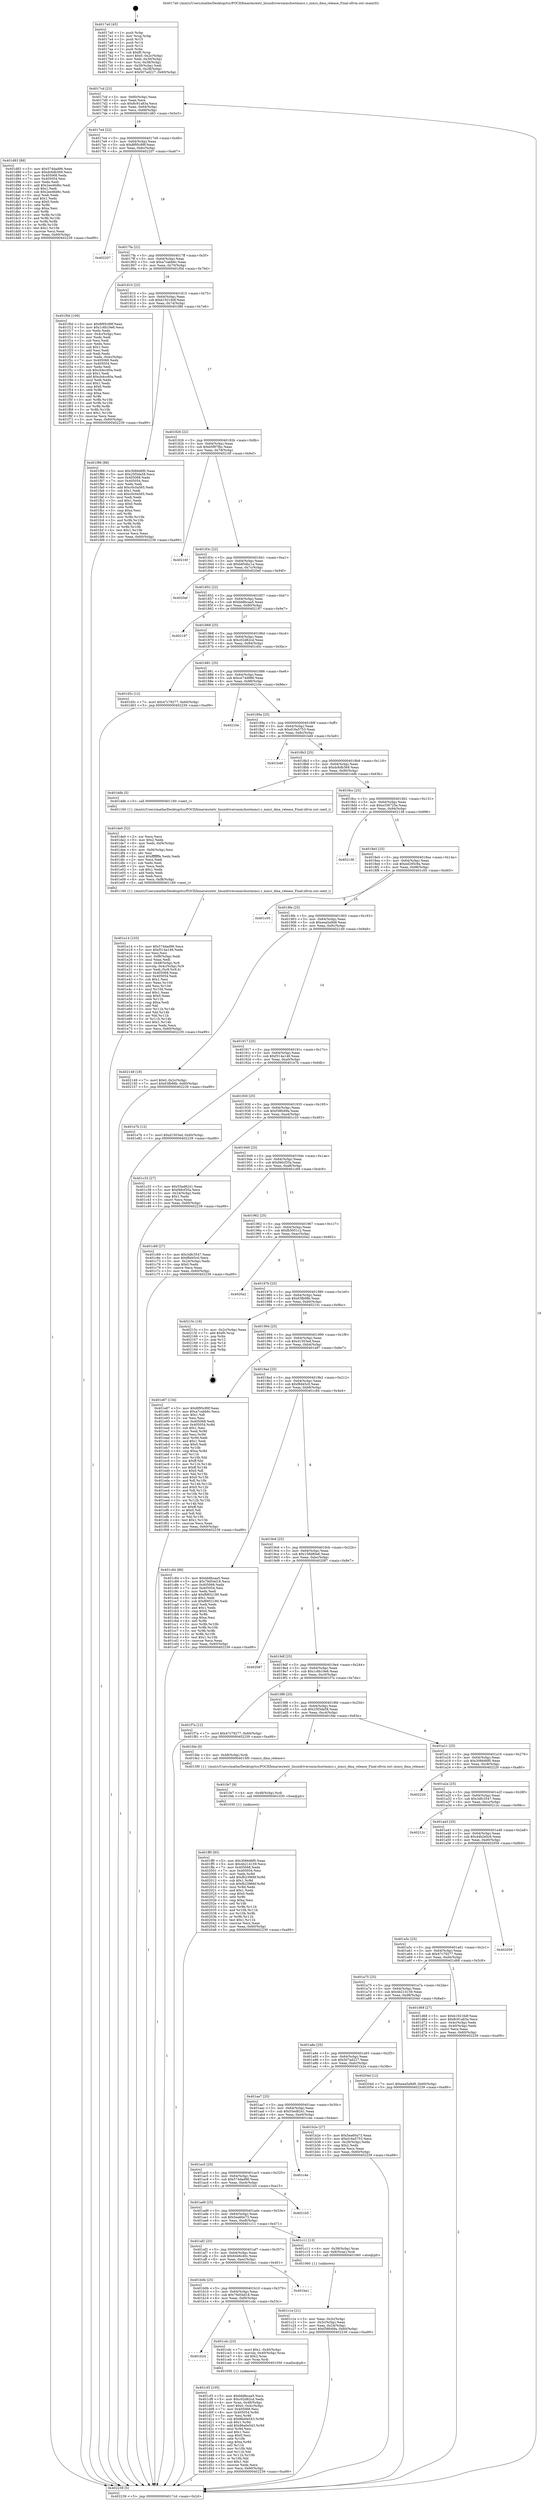 digraph "0x4017a0" {
  label = "0x4017a0 (/mnt/c/Users/mathe/Desktop/tcc/POCII/binaries/extr_linuxdriversmmchostmmci.c_mmci_dma_release_Final-ollvm.out::main(0))"
  labelloc = "t"
  node[shape=record]

  Entry [label="",width=0.3,height=0.3,shape=circle,fillcolor=black,style=filled]
  "0x4017cd" [label="{
     0x4017cd [23]\l
     | [instrs]\l
     &nbsp;&nbsp;0x4017cd \<+3\>: mov -0x60(%rbp),%eax\l
     &nbsp;&nbsp;0x4017d0 \<+2\>: mov %eax,%ecx\l
     &nbsp;&nbsp;0x4017d2 \<+6\>: sub $0x8c91a83a,%ecx\l
     &nbsp;&nbsp;0x4017d8 \<+3\>: mov %eax,-0x64(%rbp)\l
     &nbsp;&nbsp;0x4017db \<+3\>: mov %ecx,-0x68(%rbp)\l
     &nbsp;&nbsp;0x4017de \<+6\>: je 0000000000401d83 \<main+0x5e3\>\l
  }"]
  "0x401d83" [label="{
     0x401d83 [88]\l
     | [instrs]\l
     &nbsp;&nbsp;0x401d83 \<+5\>: mov $0x574dad96,%eax\l
     &nbsp;&nbsp;0x401d88 \<+5\>: mov $0xdc6db369,%ecx\l
     &nbsp;&nbsp;0x401d8d \<+7\>: mov 0x405068,%edx\l
     &nbsp;&nbsp;0x401d94 \<+7\>: mov 0x405054,%esi\l
     &nbsp;&nbsp;0x401d9b \<+2\>: mov %edx,%edi\l
     &nbsp;&nbsp;0x401d9d \<+6\>: add $0x2ee46d6c,%edi\l
     &nbsp;&nbsp;0x401da3 \<+3\>: sub $0x1,%edi\l
     &nbsp;&nbsp;0x401da6 \<+6\>: sub $0x2ee46d6c,%edi\l
     &nbsp;&nbsp;0x401dac \<+3\>: imul %edi,%edx\l
     &nbsp;&nbsp;0x401daf \<+3\>: and $0x1,%edx\l
     &nbsp;&nbsp;0x401db2 \<+3\>: cmp $0x0,%edx\l
     &nbsp;&nbsp;0x401db5 \<+4\>: sete %r8b\l
     &nbsp;&nbsp;0x401db9 \<+3\>: cmp $0xa,%esi\l
     &nbsp;&nbsp;0x401dbc \<+4\>: setl %r9b\l
     &nbsp;&nbsp;0x401dc0 \<+3\>: mov %r8b,%r10b\l
     &nbsp;&nbsp;0x401dc3 \<+3\>: and %r9b,%r10b\l
     &nbsp;&nbsp;0x401dc6 \<+3\>: xor %r9b,%r8b\l
     &nbsp;&nbsp;0x401dc9 \<+3\>: or %r8b,%r10b\l
     &nbsp;&nbsp;0x401dcc \<+4\>: test $0x1,%r10b\l
     &nbsp;&nbsp;0x401dd0 \<+3\>: cmovne %ecx,%eax\l
     &nbsp;&nbsp;0x401dd3 \<+3\>: mov %eax,-0x60(%rbp)\l
     &nbsp;&nbsp;0x401dd6 \<+5\>: jmp 0000000000402239 \<main+0xa99\>\l
  }"]
  "0x4017e4" [label="{
     0x4017e4 [22]\l
     | [instrs]\l
     &nbsp;&nbsp;0x4017e4 \<+5\>: jmp 00000000004017e9 \<main+0x49\>\l
     &nbsp;&nbsp;0x4017e9 \<+3\>: mov -0x64(%rbp),%eax\l
     &nbsp;&nbsp;0x4017ec \<+5\>: sub $0x8f95c89f,%eax\l
     &nbsp;&nbsp;0x4017f1 \<+3\>: mov %eax,-0x6c(%rbp)\l
     &nbsp;&nbsp;0x4017f4 \<+6\>: je 0000000000402207 \<main+0xa67\>\l
  }"]
  Exit [label="",width=0.3,height=0.3,shape=circle,fillcolor=black,style=filled,peripheries=2]
  "0x402207" [label="{
     0x402207\l
  }", style=dashed]
  "0x4017fa" [label="{
     0x4017fa [22]\l
     | [instrs]\l
     &nbsp;&nbsp;0x4017fa \<+5\>: jmp 00000000004017ff \<main+0x5f\>\l
     &nbsp;&nbsp;0x4017ff \<+3\>: mov -0x64(%rbp),%eax\l
     &nbsp;&nbsp;0x401802 \<+5\>: sub $0xa7cabb6c,%eax\l
     &nbsp;&nbsp;0x401807 \<+3\>: mov %eax,-0x70(%rbp)\l
     &nbsp;&nbsp;0x40180a \<+6\>: je 0000000000401f0d \<main+0x76d\>\l
  }"]
  "0x401ff0" [label="{
     0x401ff0 [93]\l
     | [instrs]\l
     &nbsp;&nbsp;0x401ff0 \<+5\>: mov $0x3066d6f0,%eax\l
     &nbsp;&nbsp;0x401ff5 \<+5\>: mov $0x4b214159,%ecx\l
     &nbsp;&nbsp;0x401ffa \<+7\>: mov 0x405068,%edx\l
     &nbsp;&nbsp;0x402001 \<+7\>: mov 0x405054,%esi\l
     &nbsp;&nbsp;0x402008 \<+3\>: mov %edx,%r8d\l
     &nbsp;&nbsp;0x40200b \<+7\>: add $0xfb23966f,%r8d\l
     &nbsp;&nbsp;0x402012 \<+4\>: sub $0x1,%r8d\l
     &nbsp;&nbsp;0x402016 \<+7\>: sub $0xfb23966f,%r8d\l
     &nbsp;&nbsp;0x40201d \<+4\>: imul %r8d,%edx\l
     &nbsp;&nbsp;0x402021 \<+3\>: and $0x1,%edx\l
     &nbsp;&nbsp;0x402024 \<+3\>: cmp $0x0,%edx\l
     &nbsp;&nbsp;0x402027 \<+4\>: sete %r9b\l
     &nbsp;&nbsp;0x40202b \<+3\>: cmp $0xa,%esi\l
     &nbsp;&nbsp;0x40202e \<+4\>: setl %r10b\l
     &nbsp;&nbsp;0x402032 \<+3\>: mov %r9b,%r11b\l
     &nbsp;&nbsp;0x402035 \<+3\>: and %r10b,%r11b\l
     &nbsp;&nbsp;0x402038 \<+3\>: xor %r10b,%r9b\l
     &nbsp;&nbsp;0x40203b \<+3\>: or %r9b,%r11b\l
     &nbsp;&nbsp;0x40203e \<+4\>: test $0x1,%r11b\l
     &nbsp;&nbsp;0x402042 \<+3\>: cmovne %ecx,%eax\l
     &nbsp;&nbsp;0x402045 \<+3\>: mov %eax,-0x60(%rbp)\l
     &nbsp;&nbsp;0x402048 \<+5\>: jmp 0000000000402239 \<main+0xa99\>\l
  }"]
  "0x401f0d" [label="{
     0x401f0d [109]\l
     | [instrs]\l
     &nbsp;&nbsp;0x401f0d \<+5\>: mov $0x8f95c89f,%eax\l
     &nbsp;&nbsp;0x401f12 \<+5\>: mov $0x1c6b19e6,%ecx\l
     &nbsp;&nbsp;0x401f17 \<+2\>: xor %edx,%edx\l
     &nbsp;&nbsp;0x401f19 \<+3\>: mov -0x4c(%rbp),%esi\l
     &nbsp;&nbsp;0x401f1c \<+2\>: mov %edx,%edi\l
     &nbsp;&nbsp;0x401f1e \<+2\>: sub %esi,%edi\l
     &nbsp;&nbsp;0x401f20 \<+2\>: mov %edx,%esi\l
     &nbsp;&nbsp;0x401f22 \<+3\>: sub $0x1,%esi\l
     &nbsp;&nbsp;0x401f25 \<+2\>: add %esi,%edi\l
     &nbsp;&nbsp;0x401f27 \<+2\>: sub %edi,%edx\l
     &nbsp;&nbsp;0x401f29 \<+3\>: mov %edx,-0x4c(%rbp)\l
     &nbsp;&nbsp;0x401f2c \<+7\>: mov 0x405068,%edx\l
     &nbsp;&nbsp;0x401f33 \<+7\>: mov 0x405054,%esi\l
     &nbsp;&nbsp;0x401f3a \<+2\>: mov %edx,%edi\l
     &nbsp;&nbsp;0x401f3c \<+6\>: sub $0xcb4cc60a,%edi\l
     &nbsp;&nbsp;0x401f42 \<+3\>: sub $0x1,%edi\l
     &nbsp;&nbsp;0x401f45 \<+6\>: add $0xcb4cc60a,%edi\l
     &nbsp;&nbsp;0x401f4b \<+3\>: imul %edi,%edx\l
     &nbsp;&nbsp;0x401f4e \<+3\>: and $0x1,%edx\l
     &nbsp;&nbsp;0x401f51 \<+3\>: cmp $0x0,%edx\l
     &nbsp;&nbsp;0x401f54 \<+4\>: sete %r8b\l
     &nbsp;&nbsp;0x401f58 \<+3\>: cmp $0xa,%esi\l
     &nbsp;&nbsp;0x401f5b \<+4\>: setl %r9b\l
     &nbsp;&nbsp;0x401f5f \<+3\>: mov %r8b,%r10b\l
     &nbsp;&nbsp;0x401f62 \<+3\>: and %r9b,%r10b\l
     &nbsp;&nbsp;0x401f65 \<+3\>: xor %r9b,%r8b\l
     &nbsp;&nbsp;0x401f68 \<+3\>: or %r8b,%r10b\l
     &nbsp;&nbsp;0x401f6b \<+4\>: test $0x1,%r10b\l
     &nbsp;&nbsp;0x401f6f \<+3\>: cmovne %ecx,%eax\l
     &nbsp;&nbsp;0x401f72 \<+3\>: mov %eax,-0x60(%rbp)\l
     &nbsp;&nbsp;0x401f75 \<+5\>: jmp 0000000000402239 \<main+0xa99\>\l
  }"]
  "0x401810" [label="{
     0x401810 [22]\l
     | [instrs]\l
     &nbsp;&nbsp;0x401810 \<+5\>: jmp 0000000000401815 \<main+0x75\>\l
     &nbsp;&nbsp;0x401815 \<+3\>: mov -0x64(%rbp),%eax\l
     &nbsp;&nbsp;0x401818 \<+5\>: sub $0xb19216df,%eax\l
     &nbsp;&nbsp;0x40181d \<+3\>: mov %eax,-0x74(%rbp)\l
     &nbsp;&nbsp;0x401820 \<+6\>: je 0000000000401f86 \<main+0x7e6\>\l
  }"]
  "0x401fe7" [label="{
     0x401fe7 [9]\l
     | [instrs]\l
     &nbsp;&nbsp;0x401fe7 \<+4\>: mov -0x48(%rbp),%rdi\l
     &nbsp;&nbsp;0x401feb \<+5\>: call 0000000000401030 \<free@plt\>\l
     | [calls]\l
     &nbsp;&nbsp;0x401030 \{1\} (unknown)\l
  }"]
  "0x401f86" [label="{
     0x401f86 [88]\l
     | [instrs]\l
     &nbsp;&nbsp;0x401f86 \<+5\>: mov $0x3066d6f0,%eax\l
     &nbsp;&nbsp;0x401f8b \<+5\>: mov $0x25f3da58,%ecx\l
     &nbsp;&nbsp;0x401f90 \<+7\>: mov 0x405068,%edx\l
     &nbsp;&nbsp;0x401f97 \<+7\>: mov 0x405054,%esi\l
     &nbsp;&nbsp;0x401f9e \<+2\>: mov %edx,%edi\l
     &nbsp;&nbsp;0x401fa0 \<+6\>: add $0xc0c0a565,%edi\l
     &nbsp;&nbsp;0x401fa6 \<+3\>: sub $0x1,%edi\l
     &nbsp;&nbsp;0x401fa9 \<+6\>: sub $0xc0c0a565,%edi\l
     &nbsp;&nbsp;0x401faf \<+3\>: imul %edi,%edx\l
     &nbsp;&nbsp;0x401fb2 \<+3\>: and $0x1,%edx\l
     &nbsp;&nbsp;0x401fb5 \<+3\>: cmp $0x0,%edx\l
     &nbsp;&nbsp;0x401fb8 \<+4\>: sete %r8b\l
     &nbsp;&nbsp;0x401fbc \<+3\>: cmp $0xa,%esi\l
     &nbsp;&nbsp;0x401fbf \<+4\>: setl %r9b\l
     &nbsp;&nbsp;0x401fc3 \<+3\>: mov %r8b,%r10b\l
     &nbsp;&nbsp;0x401fc6 \<+3\>: and %r9b,%r10b\l
     &nbsp;&nbsp;0x401fc9 \<+3\>: xor %r9b,%r8b\l
     &nbsp;&nbsp;0x401fcc \<+3\>: or %r8b,%r10b\l
     &nbsp;&nbsp;0x401fcf \<+4\>: test $0x1,%r10b\l
     &nbsp;&nbsp;0x401fd3 \<+3\>: cmovne %ecx,%eax\l
     &nbsp;&nbsp;0x401fd6 \<+3\>: mov %eax,-0x60(%rbp)\l
     &nbsp;&nbsp;0x401fd9 \<+5\>: jmp 0000000000402239 \<main+0xa99\>\l
  }"]
  "0x401826" [label="{
     0x401826 [22]\l
     | [instrs]\l
     &nbsp;&nbsp;0x401826 \<+5\>: jmp 000000000040182b \<main+0x8b\>\l
     &nbsp;&nbsp;0x40182b \<+3\>: mov -0x64(%rbp),%eax\l
     &nbsp;&nbsp;0x40182e \<+5\>: sub $0xb5f97fbc,%eax\l
     &nbsp;&nbsp;0x401833 \<+3\>: mov %eax,-0x78(%rbp)\l
     &nbsp;&nbsp;0x401836 \<+6\>: je 000000000040216f \<main+0x9cf\>\l
  }"]
  "0x401e14" [label="{
     0x401e14 [103]\l
     | [instrs]\l
     &nbsp;&nbsp;0x401e14 \<+5\>: mov $0x574dad96,%ecx\l
     &nbsp;&nbsp;0x401e19 \<+5\>: mov $0xf314a146,%edx\l
     &nbsp;&nbsp;0x401e1e \<+2\>: xor %esi,%esi\l
     &nbsp;&nbsp;0x401e20 \<+6\>: mov -0xf8(%rbp),%edi\l
     &nbsp;&nbsp;0x401e26 \<+3\>: imul %eax,%edi\l
     &nbsp;&nbsp;0x401e29 \<+4\>: mov -0x48(%rbp),%r8\l
     &nbsp;&nbsp;0x401e2d \<+4\>: movslq -0x4c(%rbp),%r9\l
     &nbsp;&nbsp;0x401e31 \<+4\>: mov %edi,(%r8,%r9,4)\l
     &nbsp;&nbsp;0x401e35 \<+7\>: mov 0x405068,%eax\l
     &nbsp;&nbsp;0x401e3c \<+7\>: mov 0x405054,%edi\l
     &nbsp;&nbsp;0x401e43 \<+3\>: sub $0x1,%esi\l
     &nbsp;&nbsp;0x401e46 \<+3\>: mov %eax,%r10d\l
     &nbsp;&nbsp;0x401e49 \<+3\>: add %esi,%r10d\l
     &nbsp;&nbsp;0x401e4c \<+4\>: imul %r10d,%eax\l
     &nbsp;&nbsp;0x401e50 \<+3\>: and $0x1,%eax\l
     &nbsp;&nbsp;0x401e53 \<+3\>: cmp $0x0,%eax\l
     &nbsp;&nbsp;0x401e56 \<+4\>: sete %r11b\l
     &nbsp;&nbsp;0x401e5a \<+3\>: cmp $0xa,%edi\l
     &nbsp;&nbsp;0x401e5d \<+3\>: setl %bl\l
     &nbsp;&nbsp;0x401e60 \<+3\>: mov %r11b,%r14b\l
     &nbsp;&nbsp;0x401e63 \<+3\>: and %bl,%r14b\l
     &nbsp;&nbsp;0x401e66 \<+3\>: xor %bl,%r11b\l
     &nbsp;&nbsp;0x401e69 \<+3\>: or %r11b,%r14b\l
     &nbsp;&nbsp;0x401e6c \<+4\>: test $0x1,%r14b\l
     &nbsp;&nbsp;0x401e70 \<+3\>: cmovne %edx,%ecx\l
     &nbsp;&nbsp;0x401e73 \<+3\>: mov %ecx,-0x60(%rbp)\l
     &nbsp;&nbsp;0x401e76 \<+5\>: jmp 0000000000402239 \<main+0xa99\>\l
  }"]
  "0x40216f" [label="{
     0x40216f\l
  }", style=dashed]
  "0x40183c" [label="{
     0x40183c [22]\l
     | [instrs]\l
     &nbsp;&nbsp;0x40183c \<+5\>: jmp 0000000000401841 \<main+0xa1\>\l
     &nbsp;&nbsp;0x401841 \<+3\>: mov -0x64(%rbp),%eax\l
     &nbsp;&nbsp;0x401844 \<+5\>: sub $0xb854bc1a,%eax\l
     &nbsp;&nbsp;0x401849 \<+3\>: mov %eax,-0x7c(%rbp)\l
     &nbsp;&nbsp;0x40184c \<+6\>: je 00000000004020ef \<main+0x94f\>\l
  }"]
  "0x401de0" [label="{
     0x401de0 [52]\l
     | [instrs]\l
     &nbsp;&nbsp;0x401de0 \<+2\>: xor %ecx,%ecx\l
     &nbsp;&nbsp;0x401de2 \<+5\>: mov $0x2,%edx\l
     &nbsp;&nbsp;0x401de7 \<+6\>: mov %edx,-0xf4(%rbp)\l
     &nbsp;&nbsp;0x401ded \<+1\>: cltd\l
     &nbsp;&nbsp;0x401dee \<+6\>: mov -0xf4(%rbp),%esi\l
     &nbsp;&nbsp;0x401df4 \<+2\>: idiv %esi\l
     &nbsp;&nbsp;0x401df6 \<+6\>: imul $0xfffffffe,%edx,%edx\l
     &nbsp;&nbsp;0x401dfc \<+2\>: mov %ecx,%edi\l
     &nbsp;&nbsp;0x401dfe \<+2\>: sub %edx,%edi\l
     &nbsp;&nbsp;0x401e00 \<+2\>: mov %ecx,%edx\l
     &nbsp;&nbsp;0x401e02 \<+3\>: sub $0x1,%edx\l
     &nbsp;&nbsp;0x401e05 \<+2\>: add %edx,%edi\l
     &nbsp;&nbsp;0x401e07 \<+2\>: sub %edi,%ecx\l
     &nbsp;&nbsp;0x401e09 \<+6\>: mov %ecx,-0xf8(%rbp)\l
     &nbsp;&nbsp;0x401e0f \<+5\>: call 0000000000401160 \<next_i\>\l
     | [calls]\l
     &nbsp;&nbsp;0x401160 \{1\} (/mnt/c/Users/mathe/Desktop/tcc/POCII/binaries/extr_linuxdriversmmchostmmci.c_mmci_dma_release_Final-ollvm.out::next_i)\l
  }"]
  "0x4020ef" [label="{
     0x4020ef\l
  }", style=dashed]
  "0x401852" [label="{
     0x401852 [22]\l
     | [instrs]\l
     &nbsp;&nbsp;0x401852 \<+5\>: jmp 0000000000401857 \<main+0xb7\>\l
     &nbsp;&nbsp;0x401857 \<+3\>: mov -0x64(%rbp),%eax\l
     &nbsp;&nbsp;0x40185a \<+5\>: sub $0xbb8bcaa5,%eax\l
     &nbsp;&nbsp;0x40185f \<+3\>: mov %eax,-0x80(%rbp)\l
     &nbsp;&nbsp;0x401862 \<+6\>: je 0000000000402187 \<main+0x9e7\>\l
  }"]
  "0x401cf3" [label="{
     0x401cf3 [105]\l
     | [instrs]\l
     &nbsp;&nbsp;0x401cf3 \<+5\>: mov $0xbb8bcaa5,%ecx\l
     &nbsp;&nbsp;0x401cf8 \<+5\>: mov $0xc02d82cd,%edx\l
     &nbsp;&nbsp;0x401cfd \<+4\>: mov %rax,-0x48(%rbp)\l
     &nbsp;&nbsp;0x401d01 \<+7\>: movl $0x0,-0x4c(%rbp)\l
     &nbsp;&nbsp;0x401d08 \<+7\>: mov 0x405068,%esi\l
     &nbsp;&nbsp;0x401d0f \<+8\>: mov 0x405054,%r8d\l
     &nbsp;&nbsp;0x401d17 \<+3\>: mov %esi,%r9d\l
     &nbsp;&nbsp;0x401d1a \<+7\>: sub $0x86a0e543,%r9d\l
     &nbsp;&nbsp;0x401d21 \<+4\>: sub $0x1,%r9d\l
     &nbsp;&nbsp;0x401d25 \<+7\>: add $0x86a0e543,%r9d\l
     &nbsp;&nbsp;0x401d2c \<+4\>: imul %r9d,%esi\l
     &nbsp;&nbsp;0x401d30 \<+3\>: and $0x1,%esi\l
     &nbsp;&nbsp;0x401d33 \<+3\>: cmp $0x0,%esi\l
     &nbsp;&nbsp;0x401d36 \<+4\>: sete %r10b\l
     &nbsp;&nbsp;0x401d3a \<+4\>: cmp $0xa,%r8d\l
     &nbsp;&nbsp;0x401d3e \<+4\>: setl %r11b\l
     &nbsp;&nbsp;0x401d42 \<+3\>: mov %r10b,%bl\l
     &nbsp;&nbsp;0x401d45 \<+3\>: and %r11b,%bl\l
     &nbsp;&nbsp;0x401d48 \<+3\>: xor %r11b,%r10b\l
     &nbsp;&nbsp;0x401d4b \<+3\>: or %r10b,%bl\l
     &nbsp;&nbsp;0x401d4e \<+3\>: test $0x1,%bl\l
     &nbsp;&nbsp;0x401d51 \<+3\>: cmovne %edx,%ecx\l
     &nbsp;&nbsp;0x401d54 \<+3\>: mov %ecx,-0x60(%rbp)\l
     &nbsp;&nbsp;0x401d57 \<+5\>: jmp 0000000000402239 \<main+0xa99\>\l
  }"]
  "0x402187" [label="{
     0x402187\l
  }", style=dashed]
  "0x401868" [label="{
     0x401868 [25]\l
     | [instrs]\l
     &nbsp;&nbsp;0x401868 \<+5\>: jmp 000000000040186d \<main+0xcd\>\l
     &nbsp;&nbsp;0x40186d \<+3\>: mov -0x64(%rbp),%eax\l
     &nbsp;&nbsp;0x401870 \<+5\>: sub $0xc02d82cd,%eax\l
     &nbsp;&nbsp;0x401875 \<+6\>: mov %eax,-0x84(%rbp)\l
     &nbsp;&nbsp;0x40187b \<+6\>: je 0000000000401d5c \<main+0x5bc\>\l
  }"]
  "0x401b24" [label="{
     0x401b24\l
  }", style=dashed]
  "0x401d5c" [label="{
     0x401d5c [12]\l
     | [instrs]\l
     &nbsp;&nbsp;0x401d5c \<+7\>: movl $0x47c79277,-0x60(%rbp)\l
     &nbsp;&nbsp;0x401d63 \<+5\>: jmp 0000000000402239 \<main+0xa99\>\l
  }"]
  "0x401881" [label="{
     0x401881 [25]\l
     | [instrs]\l
     &nbsp;&nbsp;0x401881 \<+5\>: jmp 0000000000401886 \<main+0xe6\>\l
     &nbsp;&nbsp;0x401886 \<+3\>: mov -0x64(%rbp),%eax\l
     &nbsp;&nbsp;0x401889 \<+5\>: sub $0xce74d986,%eax\l
     &nbsp;&nbsp;0x40188e \<+6\>: mov %eax,-0x88(%rbp)\l
     &nbsp;&nbsp;0x401894 \<+6\>: je 000000000040210e \<main+0x96e\>\l
  }"]
  "0x401cdc" [label="{
     0x401cdc [23]\l
     | [instrs]\l
     &nbsp;&nbsp;0x401cdc \<+7\>: movl $0x1,-0x40(%rbp)\l
     &nbsp;&nbsp;0x401ce3 \<+4\>: movslq -0x40(%rbp),%rax\l
     &nbsp;&nbsp;0x401ce7 \<+4\>: shl $0x2,%rax\l
     &nbsp;&nbsp;0x401ceb \<+3\>: mov %rax,%rdi\l
     &nbsp;&nbsp;0x401cee \<+5\>: call 0000000000401050 \<malloc@plt\>\l
     | [calls]\l
     &nbsp;&nbsp;0x401050 \{1\} (unknown)\l
  }"]
  "0x40210e" [label="{
     0x40210e\l
  }", style=dashed]
  "0x40189a" [label="{
     0x40189a [25]\l
     | [instrs]\l
     &nbsp;&nbsp;0x40189a \<+5\>: jmp 000000000040189f \<main+0xff\>\l
     &nbsp;&nbsp;0x40189f \<+3\>: mov -0x64(%rbp),%eax\l
     &nbsp;&nbsp;0x4018a2 \<+5\>: sub $0xd16a5753,%eax\l
     &nbsp;&nbsp;0x4018a7 \<+6\>: mov %eax,-0x8c(%rbp)\l
     &nbsp;&nbsp;0x4018ad \<+6\>: je 0000000000401b49 \<main+0x3a9\>\l
  }"]
  "0x401b0b" [label="{
     0x401b0b [25]\l
     | [instrs]\l
     &nbsp;&nbsp;0x401b0b \<+5\>: jmp 0000000000401b10 \<main+0x370\>\l
     &nbsp;&nbsp;0x401b10 \<+3\>: mov -0x64(%rbp),%eax\l
     &nbsp;&nbsp;0x401b13 \<+5\>: sub $0x79d54d18,%eax\l
     &nbsp;&nbsp;0x401b18 \<+6\>: mov %eax,-0xf0(%rbp)\l
     &nbsp;&nbsp;0x401b1e \<+6\>: je 0000000000401cdc \<main+0x53c\>\l
  }"]
  "0x401b49" [label="{
     0x401b49\l
  }", style=dashed]
  "0x4018b3" [label="{
     0x4018b3 [25]\l
     | [instrs]\l
     &nbsp;&nbsp;0x4018b3 \<+5\>: jmp 00000000004018b8 \<main+0x118\>\l
     &nbsp;&nbsp;0x4018b8 \<+3\>: mov -0x64(%rbp),%eax\l
     &nbsp;&nbsp;0x4018bb \<+5\>: sub $0xdc6db369,%eax\l
     &nbsp;&nbsp;0x4018c0 \<+6\>: mov %eax,-0x90(%rbp)\l
     &nbsp;&nbsp;0x4018c6 \<+6\>: je 0000000000401ddb \<main+0x63b\>\l
  }"]
  "0x401ba1" [label="{
     0x401ba1\l
  }", style=dashed]
  "0x401ddb" [label="{
     0x401ddb [5]\l
     | [instrs]\l
     &nbsp;&nbsp;0x401ddb \<+5\>: call 0000000000401160 \<next_i\>\l
     | [calls]\l
     &nbsp;&nbsp;0x401160 \{1\} (/mnt/c/Users/mathe/Desktop/tcc/POCII/binaries/extr_linuxdriversmmchostmmci.c_mmci_dma_release_Final-ollvm.out::next_i)\l
  }"]
  "0x4018cc" [label="{
     0x4018cc [25]\l
     | [instrs]\l
     &nbsp;&nbsp;0x4018cc \<+5\>: jmp 00000000004018d1 \<main+0x131\>\l
     &nbsp;&nbsp;0x4018d1 \<+3\>: mov -0x64(%rbp),%eax\l
     &nbsp;&nbsp;0x4018d4 \<+5\>: sub $0xe336725e,%eax\l
     &nbsp;&nbsp;0x4018d9 \<+6\>: mov %eax,-0x94(%rbp)\l
     &nbsp;&nbsp;0x4018df \<+6\>: je 0000000000402138 \<main+0x998\>\l
  }"]
  "0x401c1e" [label="{
     0x401c1e [21]\l
     | [instrs]\l
     &nbsp;&nbsp;0x401c1e \<+3\>: mov %eax,-0x3c(%rbp)\l
     &nbsp;&nbsp;0x401c21 \<+3\>: mov -0x3c(%rbp),%eax\l
     &nbsp;&nbsp;0x401c24 \<+3\>: mov %eax,-0x24(%rbp)\l
     &nbsp;&nbsp;0x401c27 \<+7\>: movl $0xf38fc69a,-0x60(%rbp)\l
     &nbsp;&nbsp;0x401c2e \<+5\>: jmp 0000000000402239 \<main+0xa99\>\l
  }"]
  "0x402138" [label="{
     0x402138\l
  }", style=dashed]
  "0x4018e5" [label="{
     0x4018e5 [25]\l
     | [instrs]\l
     &nbsp;&nbsp;0x4018e5 \<+5\>: jmp 00000000004018ea \<main+0x14a\>\l
     &nbsp;&nbsp;0x4018ea \<+3\>: mov -0x64(%rbp),%eax\l
     &nbsp;&nbsp;0x4018ed \<+5\>: sub $0xed295c9a,%eax\l
     &nbsp;&nbsp;0x4018f2 \<+6\>: mov %eax,-0x98(%rbp)\l
     &nbsp;&nbsp;0x4018f8 \<+6\>: je 0000000000401c05 \<main+0x465\>\l
  }"]
  "0x401af2" [label="{
     0x401af2 [25]\l
     | [instrs]\l
     &nbsp;&nbsp;0x401af2 \<+5\>: jmp 0000000000401af7 \<main+0x357\>\l
     &nbsp;&nbsp;0x401af7 \<+3\>: mov -0x64(%rbp),%eax\l
     &nbsp;&nbsp;0x401afa \<+5\>: sub $0x6446c40c,%eax\l
     &nbsp;&nbsp;0x401aff \<+6\>: mov %eax,-0xec(%rbp)\l
     &nbsp;&nbsp;0x401b05 \<+6\>: je 0000000000401ba1 \<main+0x401\>\l
  }"]
  "0x401c05" [label="{
     0x401c05\l
  }", style=dashed]
  "0x4018fe" [label="{
     0x4018fe [25]\l
     | [instrs]\l
     &nbsp;&nbsp;0x4018fe \<+5\>: jmp 0000000000401903 \<main+0x163\>\l
     &nbsp;&nbsp;0x401903 \<+3\>: mov -0x64(%rbp),%eax\l
     &nbsp;&nbsp;0x401906 \<+5\>: sub $0xeea5a9d9,%eax\l
     &nbsp;&nbsp;0x40190b \<+6\>: mov %eax,-0x9c(%rbp)\l
     &nbsp;&nbsp;0x401911 \<+6\>: je 0000000000402149 \<main+0x9a9\>\l
  }"]
  "0x401c11" [label="{
     0x401c11 [13]\l
     | [instrs]\l
     &nbsp;&nbsp;0x401c11 \<+4\>: mov -0x38(%rbp),%rax\l
     &nbsp;&nbsp;0x401c15 \<+4\>: mov 0x8(%rax),%rdi\l
     &nbsp;&nbsp;0x401c19 \<+5\>: call 0000000000401060 \<atoi@plt\>\l
     | [calls]\l
     &nbsp;&nbsp;0x401060 \{1\} (unknown)\l
  }"]
  "0x402149" [label="{
     0x402149 [19]\l
     | [instrs]\l
     &nbsp;&nbsp;0x402149 \<+7\>: movl $0x0,-0x2c(%rbp)\l
     &nbsp;&nbsp;0x402150 \<+7\>: movl $0x63fb98b,-0x60(%rbp)\l
     &nbsp;&nbsp;0x402157 \<+5\>: jmp 0000000000402239 \<main+0xa99\>\l
  }"]
  "0x401917" [label="{
     0x401917 [25]\l
     | [instrs]\l
     &nbsp;&nbsp;0x401917 \<+5\>: jmp 000000000040191c \<main+0x17c\>\l
     &nbsp;&nbsp;0x40191c \<+3\>: mov -0x64(%rbp),%eax\l
     &nbsp;&nbsp;0x40191f \<+5\>: sub $0xf314a146,%eax\l
     &nbsp;&nbsp;0x401924 \<+6\>: mov %eax,-0xa0(%rbp)\l
     &nbsp;&nbsp;0x40192a \<+6\>: je 0000000000401e7b \<main+0x6db\>\l
  }"]
  "0x401ad9" [label="{
     0x401ad9 [25]\l
     | [instrs]\l
     &nbsp;&nbsp;0x401ad9 \<+5\>: jmp 0000000000401ade \<main+0x33e\>\l
     &nbsp;&nbsp;0x401ade \<+3\>: mov -0x64(%rbp),%eax\l
     &nbsp;&nbsp;0x401ae1 \<+5\>: sub $0x5ea60a73,%eax\l
     &nbsp;&nbsp;0x401ae6 \<+6\>: mov %eax,-0xe8(%rbp)\l
     &nbsp;&nbsp;0x401aec \<+6\>: je 0000000000401c11 \<main+0x471\>\l
  }"]
  "0x401e7b" [label="{
     0x401e7b [12]\l
     | [instrs]\l
     &nbsp;&nbsp;0x401e7b \<+7\>: movl $0xd1503ed,-0x60(%rbp)\l
     &nbsp;&nbsp;0x401e82 \<+5\>: jmp 0000000000402239 \<main+0xa99\>\l
  }"]
  "0x401930" [label="{
     0x401930 [25]\l
     | [instrs]\l
     &nbsp;&nbsp;0x401930 \<+5\>: jmp 0000000000401935 \<main+0x195\>\l
     &nbsp;&nbsp;0x401935 \<+3\>: mov -0x64(%rbp),%eax\l
     &nbsp;&nbsp;0x401938 \<+5\>: sub $0xf38fc69a,%eax\l
     &nbsp;&nbsp;0x40193d \<+6\>: mov %eax,-0xa4(%rbp)\l
     &nbsp;&nbsp;0x401943 \<+6\>: je 0000000000401c33 \<main+0x493\>\l
  }"]
  "0x4021b5" [label="{
     0x4021b5\l
  }", style=dashed]
  "0x401c33" [label="{
     0x401c33 [27]\l
     | [instrs]\l
     &nbsp;&nbsp;0x401c33 \<+5\>: mov $0x55ed8241,%eax\l
     &nbsp;&nbsp;0x401c38 \<+5\>: mov $0xf46cf35a,%ecx\l
     &nbsp;&nbsp;0x401c3d \<+3\>: mov -0x24(%rbp),%edx\l
     &nbsp;&nbsp;0x401c40 \<+3\>: cmp $0x1,%edx\l
     &nbsp;&nbsp;0x401c43 \<+3\>: cmovl %ecx,%eax\l
     &nbsp;&nbsp;0x401c46 \<+3\>: mov %eax,-0x60(%rbp)\l
     &nbsp;&nbsp;0x401c49 \<+5\>: jmp 0000000000402239 \<main+0xa99\>\l
  }"]
  "0x401949" [label="{
     0x401949 [25]\l
     | [instrs]\l
     &nbsp;&nbsp;0x401949 \<+5\>: jmp 000000000040194e \<main+0x1ae\>\l
     &nbsp;&nbsp;0x40194e \<+3\>: mov -0x64(%rbp),%eax\l
     &nbsp;&nbsp;0x401951 \<+5\>: sub $0xf46cf35a,%eax\l
     &nbsp;&nbsp;0x401956 \<+6\>: mov %eax,-0xa8(%rbp)\l
     &nbsp;&nbsp;0x40195c \<+6\>: je 0000000000401c69 \<main+0x4c9\>\l
  }"]
  "0x401ac0" [label="{
     0x401ac0 [25]\l
     | [instrs]\l
     &nbsp;&nbsp;0x401ac0 \<+5\>: jmp 0000000000401ac5 \<main+0x325\>\l
     &nbsp;&nbsp;0x401ac5 \<+3\>: mov -0x64(%rbp),%eax\l
     &nbsp;&nbsp;0x401ac8 \<+5\>: sub $0x574dad96,%eax\l
     &nbsp;&nbsp;0x401acd \<+6\>: mov %eax,-0xe4(%rbp)\l
     &nbsp;&nbsp;0x401ad3 \<+6\>: je 00000000004021b5 \<main+0xa15\>\l
  }"]
  "0x401c69" [label="{
     0x401c69 [27]\l
     | [instrs]\l
     &nbsp;&nbsp;0x401c69 \<+5\>: mov $0x3dfc3547,%eax\l
     &nbsp;&nbsp;0x401c6e \<+5\>: mov $0xf8d45c0,%ecx\l
     &nbsp;&nbsp;0x401c73 \<+3\>: mov -0x24(%rbp),%edx\l
     &nbsp;&nbsp;0x401c76 \<+3\>: cmp $0x0,%edx\l
     &nbsp;&nbsp;0x401c79 \<+3\>: cmove %ecx,%eax\l
     &nbsp;&nbsp;0x401c7c \<+3\>: mov %eax,-0x60(%rbp)\l
     &nbsp;&nbsp;0x401c7f \<+5\>: jmp 0000000000402239 \<main+0xa99\>\l
  }"]
  "0x401962" [label="{
     0x401962 [25]\l
     | [instrs]\l
     &nbsp;&nbsp;0x401962 \<+5\>: jmp 0000000000401967 \<main+0x1c7\>\l
     &nbsp;&nbsp;0x401967 \<+3\>: mov -0x64(%rbp),%eax\l
     &nbsp;&nbsp;0x40196a \<+5\>: sub $0xfb5951c2,%eax\l
     &nbsp;&nbsp;0x40196f \<+6\>: mov %eax,-0xac(%rbp)\l
     &nbsp;&nbsp;0x401975 \<+6\>: je 00000000004020a2 \<main+0x902\>\l
  }"]
  "0x401c4e" [label="{
     0x401c4e\l
  }", style=dashed]
  "0x4020a2" [label="{
     0x4020a2\l
  }", style=dashed]
  "0x40197b" [label="{
     0x40197b [25]\l
     | [instrs]\l
     &nbsp;&nbsp;0x40197b \<+5\>: jmp 0000000000401980 \<main+0x1e0\>\l
     &nbsp;&nbsp;0x401980 \<+3\>: mov -0x64(%rbp),%eax\l
     &nbsp;&nbsp;0x401983 \<+5\>: sub $0x63fb98b,%eax\l
     &nbsp;&nbsp;0x401988 \<+6\>: mov %eax,-0xb0(%rbp)\l
     &nbsp;&nbsp;0x40198e \<+6\>: je 000000000040215c \<main+0x9bc\>\l
  }"]
  "0x4017a0" [label="{
     0x4017a0 [45]\l
     | [instrs]\l
     &nbsp;&nbsp;0x4017a0 \<+1\>: push %rbp\l
     &nbsp;&nbsp;0x4017a1 \<+3\>: mov %rsp,%rbp\l
     &nbsp;&nbsp;0x4017a4 \<+2\>: push %r15\l
     &nbsp;&nbsp;0x4017a6 \<+2\>: push %r14\l
     &nbsp;&nbsp;0x4017a8 \<+2\>: push %r12\l
     &nbsp;&nbsp;0x4017aa \<+1\>: push %rbx\l
     &nbsp;&nbsp;0x4017ab \<+7\>: sub $0xf0,%rsp\l
     &nbsp;&nbsp;0x4017b2 \<+7\>: movl $0x0,-0x2c(%rbp)\l
     &nbsp;&nbsp;0x4017b9 \<+3\>: mov %edi,-0x30(%rbp)\l
     &nbsp;&nbsp;0x4017bc \<+4\>: mov %rsi,-0x38(%rbp)\l
     &nbsp;&nbsp;0x4017c0 \<+3\>: mov -0x30(%rbp),%edi\l
     &nbsp;&nbsp;0x4017c3 \<+3\>: mov %edi,-0x28(%rbp)\l
     &nbsp;&nbsp;0x4017c6 \<+7\>: movl $0x507ad227,-0x60(%rbp)\l
  }"]
  "0x40215c" [label="{
     0x40215c [19]\l
     | [instrs]\l
     &nbsp;&nbsp;0x40215c \<+3\>: mov -0x2c(%rbp),%eax\l
     &nbsp;&nbsp;0x40215f \<+7\>: add $0xf0,%rsp\l
     &nbsp;&nbsp;0x402166 \<+1\>: pop %rbx\l
     &nbsp;&nbsp;0x402167 \<+2\>: pop %r12\l
     &nbsp;&nbsp;0x402169 \<+2\>: pop %r14\l
     &nbsp;&nbsp;0x40216b \<+2\>: pop %r15\l
     &nbsp;&nbsp;0x40216d \<+1\>: pop %rbp\l
     &nbsp;&nbsp;0x40216e \<+1\>: ret\l
  }"]
  "0x401994" [label="{
     0x401994 [25]\l
     | [instrs]\l
     &nbsp;&nbsp;0x401994 \<+5\>: jmp 0000000000401999 \<main+0x1f9\>\l
     &nbsp;&nbsp;0x401999 \<+3\>: mov -0x64(%rbp),%eax\l
     &nbsp;&nbsp;0x40199c \<+5\>: sub $0xd1503ed,%eax\l
     &nbsp;&nbsp;0x4019a1 \<+6\>: mov %eax,-0xb4(%rbp)\l
     &nbsp;&nbsp;0x4019a7 \<+6\>: je 0000000000401e87 \<main+0x6e7\>\l
  }"]
  "0x402239" [label="{
     0x402239 [5]\l
     | [instrs]\l
     &nbsp;&nbsp;0x402239 \<+5\>: jmp 00000000004017cd \<main+0x2d\>\l
  }"]
  "0x401e87" [label="{
     0x401e87 [134]\l
     | [instrs]\l
     &nbsp;&nbsp;0x401e87 \<+5\>: mov $0x8f95c89f,%eax\l
     &nbsp;&nbsp;0x401e8c \<+5\>: mov $0xa7cabb6c,%ecx\l
     &nbsp;&nbsp;0x401e91 \<+2\>: mov $0x1,%dl\l
     &nbsp;&nbsp;0x401e93 \<+2\>: xor %esi,%esi\l
     &nbsp;&nbsp;0x401e95 \<+7\>: mov 0x405068,%edi\l
     &nbsp;&nbsp;0x401e9c \<+8\>: mov 0x405054,%r8d\l
     &nbsp;&nbsp;0x401ea4 \<+3\>: sub $0x1,%esi\l
     &nbsp;&nbsp;0x401ea7 \<+3\>: mov %edi,%r9d\l
     &nbsp;&nbsp;0x401eaa \<+3\>: add %esi,%r9d\l
     &nbsp;&nbsp;0x401ead \<+4\>: imul %r9d,%edi\l
     &nbsp;&nbsp;0x401eb1 \<+3\>: and $0x1,%edi\l
     &nbsp;&nbsp;0x401eb4 \<+3\>: cmp $0x0,%edi\l
     &nbsp;&nbsp;0x401eb7 \<+4\>: sete %r10b\l
     &nbsp;&nbsp;0x401ebb \<+4\>: cmp $0xa,%r8d\l
     &nbsp;&nbsp;0x401ebf \<+4\>: setl %r11b\l
     &nbsp;&nbsp;0x401ec3 \<+3\>: mov %r10b,%bl\l
     &nbsp;&nbsp;0x401ec6 \<+3\>: xor $0xff,%bl\l
     &nbsp;&nbsp;0x401ec9 \<+3\>: mov %r11b,%r14b\l
     &nbsp;&nbsp;0x401ecc \<+4\>: xor $0xff,%r14b\l
     &nbsp;&nbsp;0x401ed0 \<+3\>: xor $0x0,%dl\l
     &nbsp;&nbsp;0x401ed3 \<+3\>: mov %bl,%r15b\l
     &nbsp;&nbsp;0x401ed6 \<+4\>: and $0x0,%r15b\l
     &nbsp;&nbsp;0x401eda \<+3\>: and %dl,%r10b\l
     &nbsp;&nbsp;0x401edd \<+3\>: mov %r14b,%r12b\l
     &nbsp;&nbsp;0x401ee0 \<+4\>: and $0x0,%r12b\l
     &nbsp;&nbsp;0x401ee4 \<+3\>: and %dl,%r11b\l
     &nbsp;&nbsp;0x401ee7 \<+3\>: or %r10b,%r15b\l
     &nbsp;&nbsp;0x401eea \<+3\>: or %r11b,%r12b\l
     &nbsp;&nbsp;0x401eed \<+3\>: xor %r12b,%r15b\l
     &nbsp;&nbsp;0x401ef0 \<+3\>: or %r14b,%bl\l
     &nbsp;&nbsp;0x401ef3 \<+3\>: xor $0xff,%bl\l
     &nbsp;&nbsp;0x401ef6 \<+3\>: or $0x0,%dl\l
     &nbsp;&nbsp;0x401ef9 \<+2\>: and %dl,%bl\l
     &nbsp;&nbsp;0x401efb \<+3\>: or %bl,%r15b\l
     &nbsp;&nbsp;0x401efe \<+4\>: test $0x1,%r15b\l
     &nbsp;&nbsp;0x401f02 \<+3\>: cmovne %ecx,%eax\l
     &nbsp;&nbsp;0x401f05 \<+3\>: mov %eax,-0x60(%rbp)\l
     &nbsp;&nbsp;0x401f08 \<+5\>: jmp 0000000000402239 \<main+0xa99\>\l
  }"]
  "0x4019ad" [label="{
     0x4019ad [25]\l
     | [instrs]\l
     &nbsp;&nbsp;0x4019ad \<+5\>: jmp 00000000004019b2 \<main+0x212\>\l
     &nbsp;&nbsp;0x4019b2 \<+3\>: mov -0x64(%rbp),%eax\l
     &nbsp;&nbsp;0x4019b5 \<+5\>: sub $0xf8d45c0,%eax\l
     &nbsp;&nbsp;0x4019ba \<+6\>: mov %eax,-0xb8(%rbp)\l
     &nbsp;&nbsp;0x4019c0 \<+6\>: je 0000000000401c84 \<main+0x4e4\>\l
  }"]
  "0x401aa7" [label="{
     0x401aa7 [25]\l
     | [instrs]\l
     &nbsp;&nbsp;0x401aa7 \<+5\>: jmp 0000000000401aac \<main+0x30c\>\l
     &nbsp;&nbsp;0x401aac \<+3\>: mov -0x64(%rbp),%eax\l
     &nbsp;&nbsp;0x401aaf \<+5\>: sub $0x55ed8241,%eax\l
     &nbsp;&nbsp;0x401ab4 \<+6\>: mov %eax,-0xe0(%rbp)\l
     &nbsp;&nbsp;0x401aba \<+6\>: je 0000000000401c4e \<main+0x4ae\>\l
  }"]
  "0x401c84" [label="{
     0x401c84 [88]\l
     | [instrs]\l
     &nbsp;&nbsp;0x401c84 \<+5\>: mov $0xbb8bcaa5,%eax\l
     &nbsp;&nbsp;0x401c89 \<+5\>: mov $0x79d54d18,%ecx\l
     &nbsp;&nbsp;0x401c8e \<+7\>: mov 0x405068,%edx\l
     &nbsp;&nbsp;0x401c95 \<+7\>: mov 0x405054,%esi\l
     &nbsp;&nbsp;0x401c9c \<+2\>: mov %edx,%edi\l
     &nbsp;&nbsp;0x401c9e \<+6\>: add $0xf6852180,%edi\l
     &nbsp;&nbsp;0x401ca4 \<+3\>: sub $0x1,%edi\l
     &nbsp;&nbsp;0x401ca7 \<+6\>: sub $0xf6852180,%edi\l
     &nbsp;&nbsp;0x401cad \<+3\>: imul %edi,%edx\l
     &nbsp;&nbsp;0x401cb0 \<+3\>: and $0x1,%edx\l
     &nbsp;&nbsp;0x401cb3 \<+3\>: cmp $0x0,%edx\l
     &nbsp;&nbsp;0x401cb6 \<+4\>: sete %r8b\l
     &nbsp;&nbsp;0x401cba \<+3\>: cmp $0xa,%esi\l
     &nbsp;&nbsp;0x401cbd \<+4\>: setl %r9b\l
     &nbsp;&nbsp;0x401cc1 \<+3\>: mov %r8b,%r10b\l
     &nbsp;&nbsp;0x401cc4 \<+3\>: and %r9b,%r10b\l
     &nbsp;&nbsp;0x401cc7 \<+3\>: xor %r9b,%r8b\l
     &nbsp;&nbsp;0x401cca \<+3\>: or %r8b,%r10b\l
     &nbsp;&nbsp;0x401ccd \<+4\>: test $0x1,%r10b\l
     &nbsp;&nbsp;0x401cd1 \<+3\>: cmovne %ecx,%eax\l
     &nbsp;&nbsp;0x401cd4 \<+3\>: mov %eax,-0x60(%rbp)\l
     &nbsp;&nbsp;0x401cd7 \<+5\>: jmp 0000000000402239 \<main+0xa99\>\l
  }"]
  "0x4019c6" [label="{
     0x4019c6 [25]\l
     | [instrs]\l
     &nbsp;&nbsp;0x4019c6 \<+5\>: jmp 00000000004019cb \<main+0x22b\>\l
     &nbsp;&nbsp;0x4019cb \<+3\>: mov -0x64(%rbp),%eax\l
     &nbsp;&nbsp;0x4019ce \<+5\>: sub $0x158d80e6,%eax\l
     &nbsp;&nbsp;0x4019d3 \<+6\>: mov %eax,-0xbc(%rbp)\l
     &nbsp;&nbsp;0x4019d9 \<+6\>: je 0000000000402087 \<main+0x8e7\>\l
  }"]
  "0x401b2e" [label="{
     0x401b2e [27]\l
     | [instrs]\l
     &nbsp;&nbsp;0x401b2e \<+5\>: mov $0x5ea60a73,%eax\l
     &nbsp;&nbsp;0x401b33 \<+5\>: mov $0xd16a5753,%ecx\l
     &nbsp;&nbsp;0x401b38 \<+3\>: mov -0x28(%rbp),%edx\l
     &nbsp;&nbsp;0x401b3b \<+3\>: cmp $0x2,%edx\l
     &nbsp;&nbsp;0x401b3e \<+3\>: cmovne %ecx,%eax\l
     &nbsp;&nbsp;0x401b41 \<+3\>: mov %eax,-0x60(%rbp)\l
     &nbsp;&nbsp;0x401b44 \<+5\>: jmp 0000000000402239 \<main+0xa99\>\l
  }"]
  "0x402087" [label="{
     0x402087\l
  }", style=dashed]
  "0x4019df" [label="{
     0x4019df [25]\l
     | [instrs]\l
     &nbsp;&nbsp;0x4019df \<+5\>: jmp 00000000004019e4 \<main+0x244\>\l
     &nbsp;&nbsp;0x4019e4 \<+3\>: mov -0x64(%rbp),%eax\l
     &nbsp;&nbsp;0x4019e7 \<+5\>: sub $0x1c6b19e6,%eax\l
     &nbsp;&nbsp;0x4019ec \<+6\>: mov %eax,-0xc0(%rbp)\l
     &nbsp;&nbsp;0x4019f2 \<+6\>: je 0000000000401f7a \<main+0x7da\>\l
  }"]
  "0x401a8e" [label="{
     0x401a8e [25]\l
     | [instrs]\l
     &nbsp;&nbsp;0x401a8e \<+5\>: jmp 0000000000401a93 \<main+0x2f3\>\l
     &nbsp;&nbsp;0x401a93 \<+3\>: mov -0x64(%rbp),%eax\l
     &nbsp;&nbsp;0x401a96 \<+5\>: sub $0x507ad227,%eax\l
     &nbsp;&nbsp;0x401a9b \<+6\>: mov %eax,-0xdc(%rbp)\l
     &nbsp;&nbsp;0x401aa1 \<+6\>: je 0000000000401b2e \<main+0x38e\>\l
  }"]
  "0x401f7a" [label="{
     0x401f7a [12]\l
     | [instrs]\l
     &nbsp;&nbsp;0x401f7a \<+7\>: movl $0x47c79277,-0x60(%rbp)\l
     &nbsp;&nbsp;0x401f81 \<+5\>: jmp 0000000000402239 \<main+0xa99\>\l
  }"]
  "0x4019f8" [label="{
     0x4019f8 [25]\l
     | [instrs]\l
     &nbsp;&nbsp;0x4019f8 \<+5\>: jmp 00000000004019fd \<main+0x25d\>\l
     &nbsp;&nbsp;0x4019fd \<+3\>: mov -0x64(%rbp),%eax\l
     &nbsp;&nbsp;0x401a00 \<+5\>: sub $0x25f3da58,%eax\l
     &nbsp;&nbsp;0x401a05 \<+6\>: mov %eax,-0xc4(%rbp)\l
     &nbsp;&nbsp;0x401a0b \<+6\>: je 0000000000401fde \<main+0x83e\>\l
  }"]
  "0x40204d" [label="{
     0x40204d [12]\l
     | [instrs]\l
     &nbsp;&nbsp;0x40204d \<+7\>: movl $0xeea5a9d9,-0x60(%rbp)\l
     &nbsp;&nbsp;0x402054 \<+5\>: jmp 0000000000402239 \<main+0xa99\>\l
  }"]
  "0x401fde" [label="{
     0x401fde [9]\l
     | [instrs]\l
     &nbsp;&nbsp;0x401fde \<+4\>: mov -0x48(%rbp),%rdi\l
     &nbsp;&nbsp;0x401fe2 \<+5\>: call 00000000004015f0 \<mmci_dma_release\>\l
     | [calls]\l
     &nbsp;&nbsp;0x4015f0 \{1\} (/mnt/c/Users/mathe/Desktop/tcc/POCII/binaries/extr_linuxdriversmmchostmmci.c_mmci_dma_release_Final-ollvm.out::mmci_dma_release)\l
  }"]
  "0x401a11" [label="{
     0x401a11 [25]\l
     | [instrs]\l
     &nbsp;&nbsp;0x401a11 \<+5\>: jmp 0000000000401a16 \<main+0x276\>\l
     &nbsp;&nbsp;0x401a16 \<+3\>: mov -0x64(%rbp),%eax\l
     &nbsp;&nbsp;0x401a19 \<+5\>: sub $0x3066d6f0,%eax\l
     &nbsp;&nbsp;0x401a1e \<+6\>: mov %eax,-0xc8(%rbp)\l
     &nbsp;&nbsp;0x401a24 \<+6\>: je 0000000000402220 \<main+0xa80\>\l
  }"]
  "0x401a75" [label="{
     0x401a75 [25]\l
     | [instrs]\l
     &nbsp;&nbsp;0x401a75 \<+5\>: jmp 0000000000401a7a \<main+0x2da\>\l
     &nbsp;&nbsp;0x401a7a \<+3\>: mov -0x64(%rbp),%eax\l
     &nbsp;&nbsp;0x401a7d \<+5\>: sub $0x4b214159,%eax\l
     &nbsp;&nbsp;0x401a82 \<+6\>: mov %eax,-0xd8(%rbp)\l
     &nbsp;&nbsp;0x401a88 \<+6\>: je 000000000040204d \<main+0x8ad\>\l
  }"]
  "0x402220" [label="{
     0x402220\l
  }", style=dashed]
  "0x401a2a" [label="{
     0x401a2a [25]\l
     | [instrs]\l
     &nbsp;&nbsp;0x401a2a \<+5\>: jmp 0000000000401a2f \<main+0x28f\>\l
     &nbsp;&nbsp;0x401a2f \<+3\>: mov -0x64(%rbp),%eax\l
     &nbsp;&nbsp;0x401a32 \<+5\>: sub $0x3dfc3547,%eax\l
     &nbsp;&nbsp;0x401a37 \<+6\>: mov %eax,-0xcc(%rbp)\l
     &nbsp;&nbsp;0x401a3d \<+6\>: je 000000000040212c \<main+0x98c\>\l
  }"]
  "0x401d68" [label="{
     0x401d68 [27]\l
     | [instrs]\l
     &nbsp;&nbsp;0x401d68 \<+5\>: mov $0xb19216df,%eax\l
     &nbsp;&nbsp;0x401d6d \<+5\>: mov $0x8c91a83a,%ecx\l
     &nbsp;&nbsp;0x401d72 \<+3\>: mov -0x4c(%rbp),%edx\l
     &nbsp;&nbsp;0x401d75 \<+3\>: cmp -0x40(%rbp),%edx\l
     &nbsp;&nbsp;0x401d78 \<+3\>: cmovl %ecx,%eax\l
     &nbsp;&nbsp;0x401d7b \<+3\>: mov %eax,-0x60(%rbp)\l
     &nbsp;&nbsp;0x401d7e \<+5\>: jmp 0000000000402239 \<main+0xa99\>\l
  }"]
  "0x40212c" [label="{
     0x40212c\l
  }", style=dashed]
  "0x401a43" [label="{
     0x401a43 [25]\l
     | [instrs]\l
     &nbsp;&nbsp;0x401a43 \<+5\>: jmp 0000000000401a48 \<main+0x2a8\>\l
     &nbsp;&nbsp;0x401a48 \<+3\>: mov -0x64(%rbp),%eax\l
     &nbsp;&nbsp;0x401a4b \<+5\>: sub $0x44b2e0c6,%eax\l
     &nbsp;&nbsp;0x401a50 \<+6\>: mov %eax,-0xd0(%rbp)\l
     &nbsp;&nbsp;0x401a56 \<+6\>: je 0000000000402059 \<main+0x8b9\>\l
  }"]
  "0x401a5c" [label="{
     0x401a5c [25]\l
     | [instrs]\l
     &nbsp;&nbsp;0x401a5c \<+5\>: jmp 0000000000401a61 \<main+0x2c1\>\l
     &nbsp;&nbsp;0x401a61 \<+3\>: mov -0x64(%rbp),%eax\l
     &nbsp;&nbsp;0x401a64 \<+5\>: sub $0x47c79277,%eax\l
     &nbsp;&nbsp;0x401a69 \<+6\>: mov %eax,-0xd4(%rbp)\l
     &nbsp;&nbsp;0x401a6f \<+6\>: je 0000000000401d68 \<main+0x5c8\>\l
  }"]
  "0x402059" [label="{
     0x402059\l
  }", style=dashed]
  Entry -> "0x4017a0" [label=" 1"]
  "0x4017cd" -> "0x401d83" [label=" 1"]
  "0x4017cd" -> "0x4017e4" [label=" 19"]
  "0x40215c" -> Exit [label=" 1"]
  "0x4017e4" -> "0x402207" [label=" 0"]
  "0x4017e4" -> "0x4017fa" [label=" 19"]
  "0x402149" -> "0x402239" [label=" 1"]
  "0x4017fa" -> "0x401f0d" [label=" 1"]
  "0x4017fa" -> "0x401810" [label=" 18"]
  "0x40204d" -> "0x402239" [label=" 1"]
  "0x401810" -> "0x401f86" [label=" 1"]
  "0x401810" -> "0x401826" [label=" 17"]
  "0x401ff0" -> "0x402239" [label=" 1"]
  "0x401826" -> "0x40216f" [label=" 0"]
  "0x401826" -> "0x40183c" [label=" 17"]
  "0x401fe7" -> "0x401ff0" [label=" 1"]
  "0x40183c" -> "0x4020ef" [label=" 0"]
  "0x40183c" -> "0x401852" [label=" 17"]
  "0x401fde" -> "0x401fe7" [label=" 1"]
  "0x401852" -> "0x402187" [label=" 0"]
  "0x401852" -> "0x401868" [label=" 17"]
  "0x401f86" -> "0x402239" [label=" 1"]
  "0x401868" -> "0x401d5c" [label=" 1"]
  "0x401868" -> "0x401881" [label=" 16"]
  "0x401f7a" -> "0x402239" [label=" 1"]
  "0x401881" -> "0x40210e" [label=" 0"]
  "0x401881" -> "0x40189a" [label=" 16"]
  "0x401f0d" -> "0x402239" [label=" 1"]
  "0x40189a" -> "0x401b49" [label=" 0"]
  "0x40189a" -> "0x4018b3" [label=" 16"]
  "0x401e7b" -> "0x402239" [label=" 1"]
  "0x4018b3" -> "0x401ddb" [label=" 1"]
  "0x4018b3" -> "0x4018cc" [label=" 15"]
  "0x401e14" -> "0x402239" [label=" 1"]
  "0x4018cc" -> "0x402138" [label=" 0"]
  "0x4018cc" -> "0x4018e5" [label=" 15"]
  "0x401ddb" -> "0x401de0" [label=" 1"]
  "0x4018e5" -> "0x401c05" [label=" 0"]
  "0x4018e5" -> "0x4018fe" [label=" 15"]
  "0x401d83" -> "0x402239" [label=" 1"]
  "0x4018fe" -> "0x402149" [label=" 1"]
  "0x4018fe" -> "0x401917" [label=" 14"]
  "0x401d68" -> "0x402239" [label=" 2"]
  "0x401917" -> "0x401e7b" [label=" 1"]
  "0x401917" -> "0x401930" [label=" 13"]
  "0x401cf3" -> "0x402239" [label=" 1"]
  "0x401930" -> "0x401c33" [label=" 1"]
  "0x401930" -> "0x401949" [label=" 12"]
  "0x401cdc" -> "0x401cf3" [label=" 1"]
  "0x401949" -> "0x401c69" [label=" 1"]
  "0x401949" -> "0x401962" [label=" 11"]
  "0x401b0b" -> "0x401cdc" [label=" 1"]
  "0x401962" -> "0x4020a2" [label=" 0"]
  "0x401962" -> "0x40197b" [label=" 11"]
  "0x401e87" -> "0x402239" [label=" 1"]
  "0x40197b" -> "0x40215c" [label=" 1"]
  "0x40197b" -> "0x401994" [label=" 10"]
  "0x401af2" -> "0x401ba1" [label=" 0"]
  "0x401994" -> "0x401e87" [label=" 1"]
  "0x401994" -> "0x4019ad" [label=" 9"]
  "0x401de0" -> "0x401e14" [label=" 1"]
  "0x4019ad" -> "0x401c84" [label=" 1"]
  "0x4019ad" -> "0x4019c6" [label=" 8"]
  "0x401c84" -> "0x402239" [label=" 1"]
  "0x4019c6" -> "0x402087" [label=" 0"]
  "0x4019c6" -> "0x4019df" [label=" 8"]
  "0x401c69" -> "0x402239" [label=" 1"]
  "0x4019df" -> "0x401f7a" [label=" 1"]
  "0x4019df" -> "0x4019f8" [label=" 7"]
  "0x401c1e" -> "0x402239" [label=" 1"]
  "0x4019f8" -> "0x401fde" [label=" 1"]
  "0x4019f8" -> "0x401a11" [label=" 6"]
  "0x401c11" -> "0x401c1e" [label=" 1"]
  "0x401a11" -> "0x402220" [label=" 0"]
  "0x401a11" -> "0x401a2a" [label=" 6"]
  "0x401ad9" -> "0x401c11" [label=" 1"]
  "0x401a2a" -> "0x40212c" [label=" 0"]
  "0x401a2a" -> "0x401a43" [label=" 6"]
  "0x401d5c" -> "0x402239" [label=" 1"]
  "0x401a43" -> "0x402059" [label=" 0"]
  "0x401a43" -> "0x401a5c" [label=" 6"]
  "0x401ac0" -> "0x401ad9" [label=" 2"]
  "0x401a5c" -> "0x401d68" [label=" 2"]
  "0x401a5c" -> "0x401a75" [label=" 4"]
  "0x401ad9" -> "0x401af2" [label=" 1"]
  "0x401a75" -> "0x40204d" [label=" 1"]
  "0x401a75" -> "0x401a8e" [label=" 3"]
  "0x401c33" -> "0x402239" [label=" 1"]
  "0x401a8e" -> "0x401b2e" [label=" 1"]
  "0x401a8e" -> "0x401aa7" [label=" 2"]
  "0x401b2e" -> "0x402239" [label=" 1"]
  "0x4017a0" -> "0x4017cd" [label=" 1"]
  "0x402239" -> "0x4017cd" [label=" 19"]
  "0x401af2" -> "0x401b0b" [label=" 1"]
  "0x401aa7" -> "0x401c4e" [label=" 0"]
  "0x401aa7" -> "0x401ac0" [label=" 2"]
  "0x401b0b" -> "0x401b24" [label=" 0"]
  "0x401ac0" -> "0x4021b5" [label=" 0"]
}
